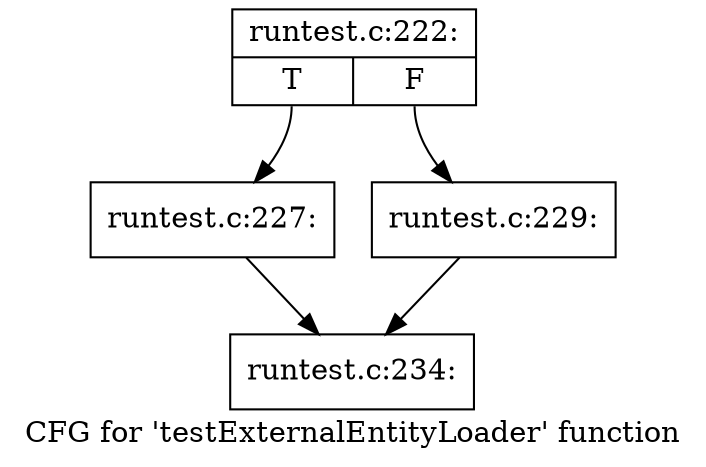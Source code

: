 digraph "CFG for 'testExternalEntityLoader' function" {
	label="CFG for 'testExternalEntityLoader' function";

	Node0x40c6000 [shape=record,label="{runtest.c:222:|{<s0>T|<s1>F}}"];
	Node0x40c6000:s0 -> Node0x40f0190;
	Node0x40c6000:s1 -> Node0x40f0230;
	Node0x40f0190 [shape=record,label="{runtest.c:227:}"];
	Node0x40f0190 -> Node0x40f01e0;
	Node0x40f0230 [shape=record,label="{runtest.c:229:}"];
	Node0x40f0230 -> Node0x40f01e0;
	Node0x40f01e0 [shape=record,label="{runtest.c:234:}"];
}
